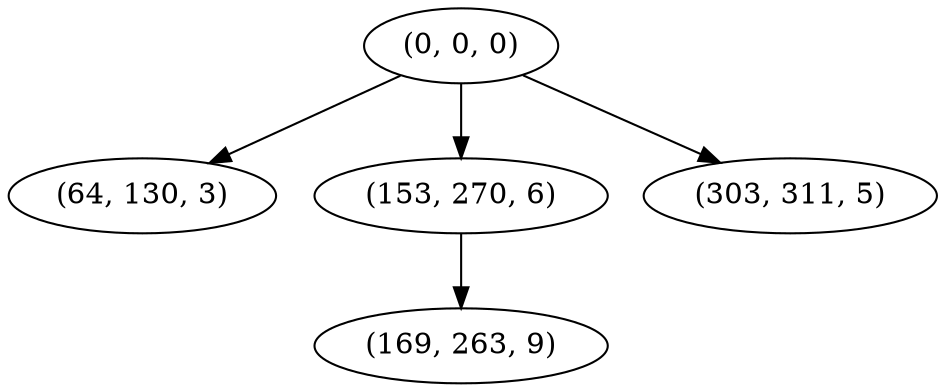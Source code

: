 digraph tree {
    "(0, 0, 0)";
    "(64, 130, 3)";
    "(153, 270, 6)";
    "(169, 263, 9)";
    "(303, 311, 5)";
    "(0, 0, 0)" -> "(64, 130, 3)";
    "(0, 0, 0)" -> "(153, 270, 6)";
    "(0, 0, 0)" -> "(303, 311, 5)";
    "(153, 270, 6)" -> "(169, 263, 9)";
}
